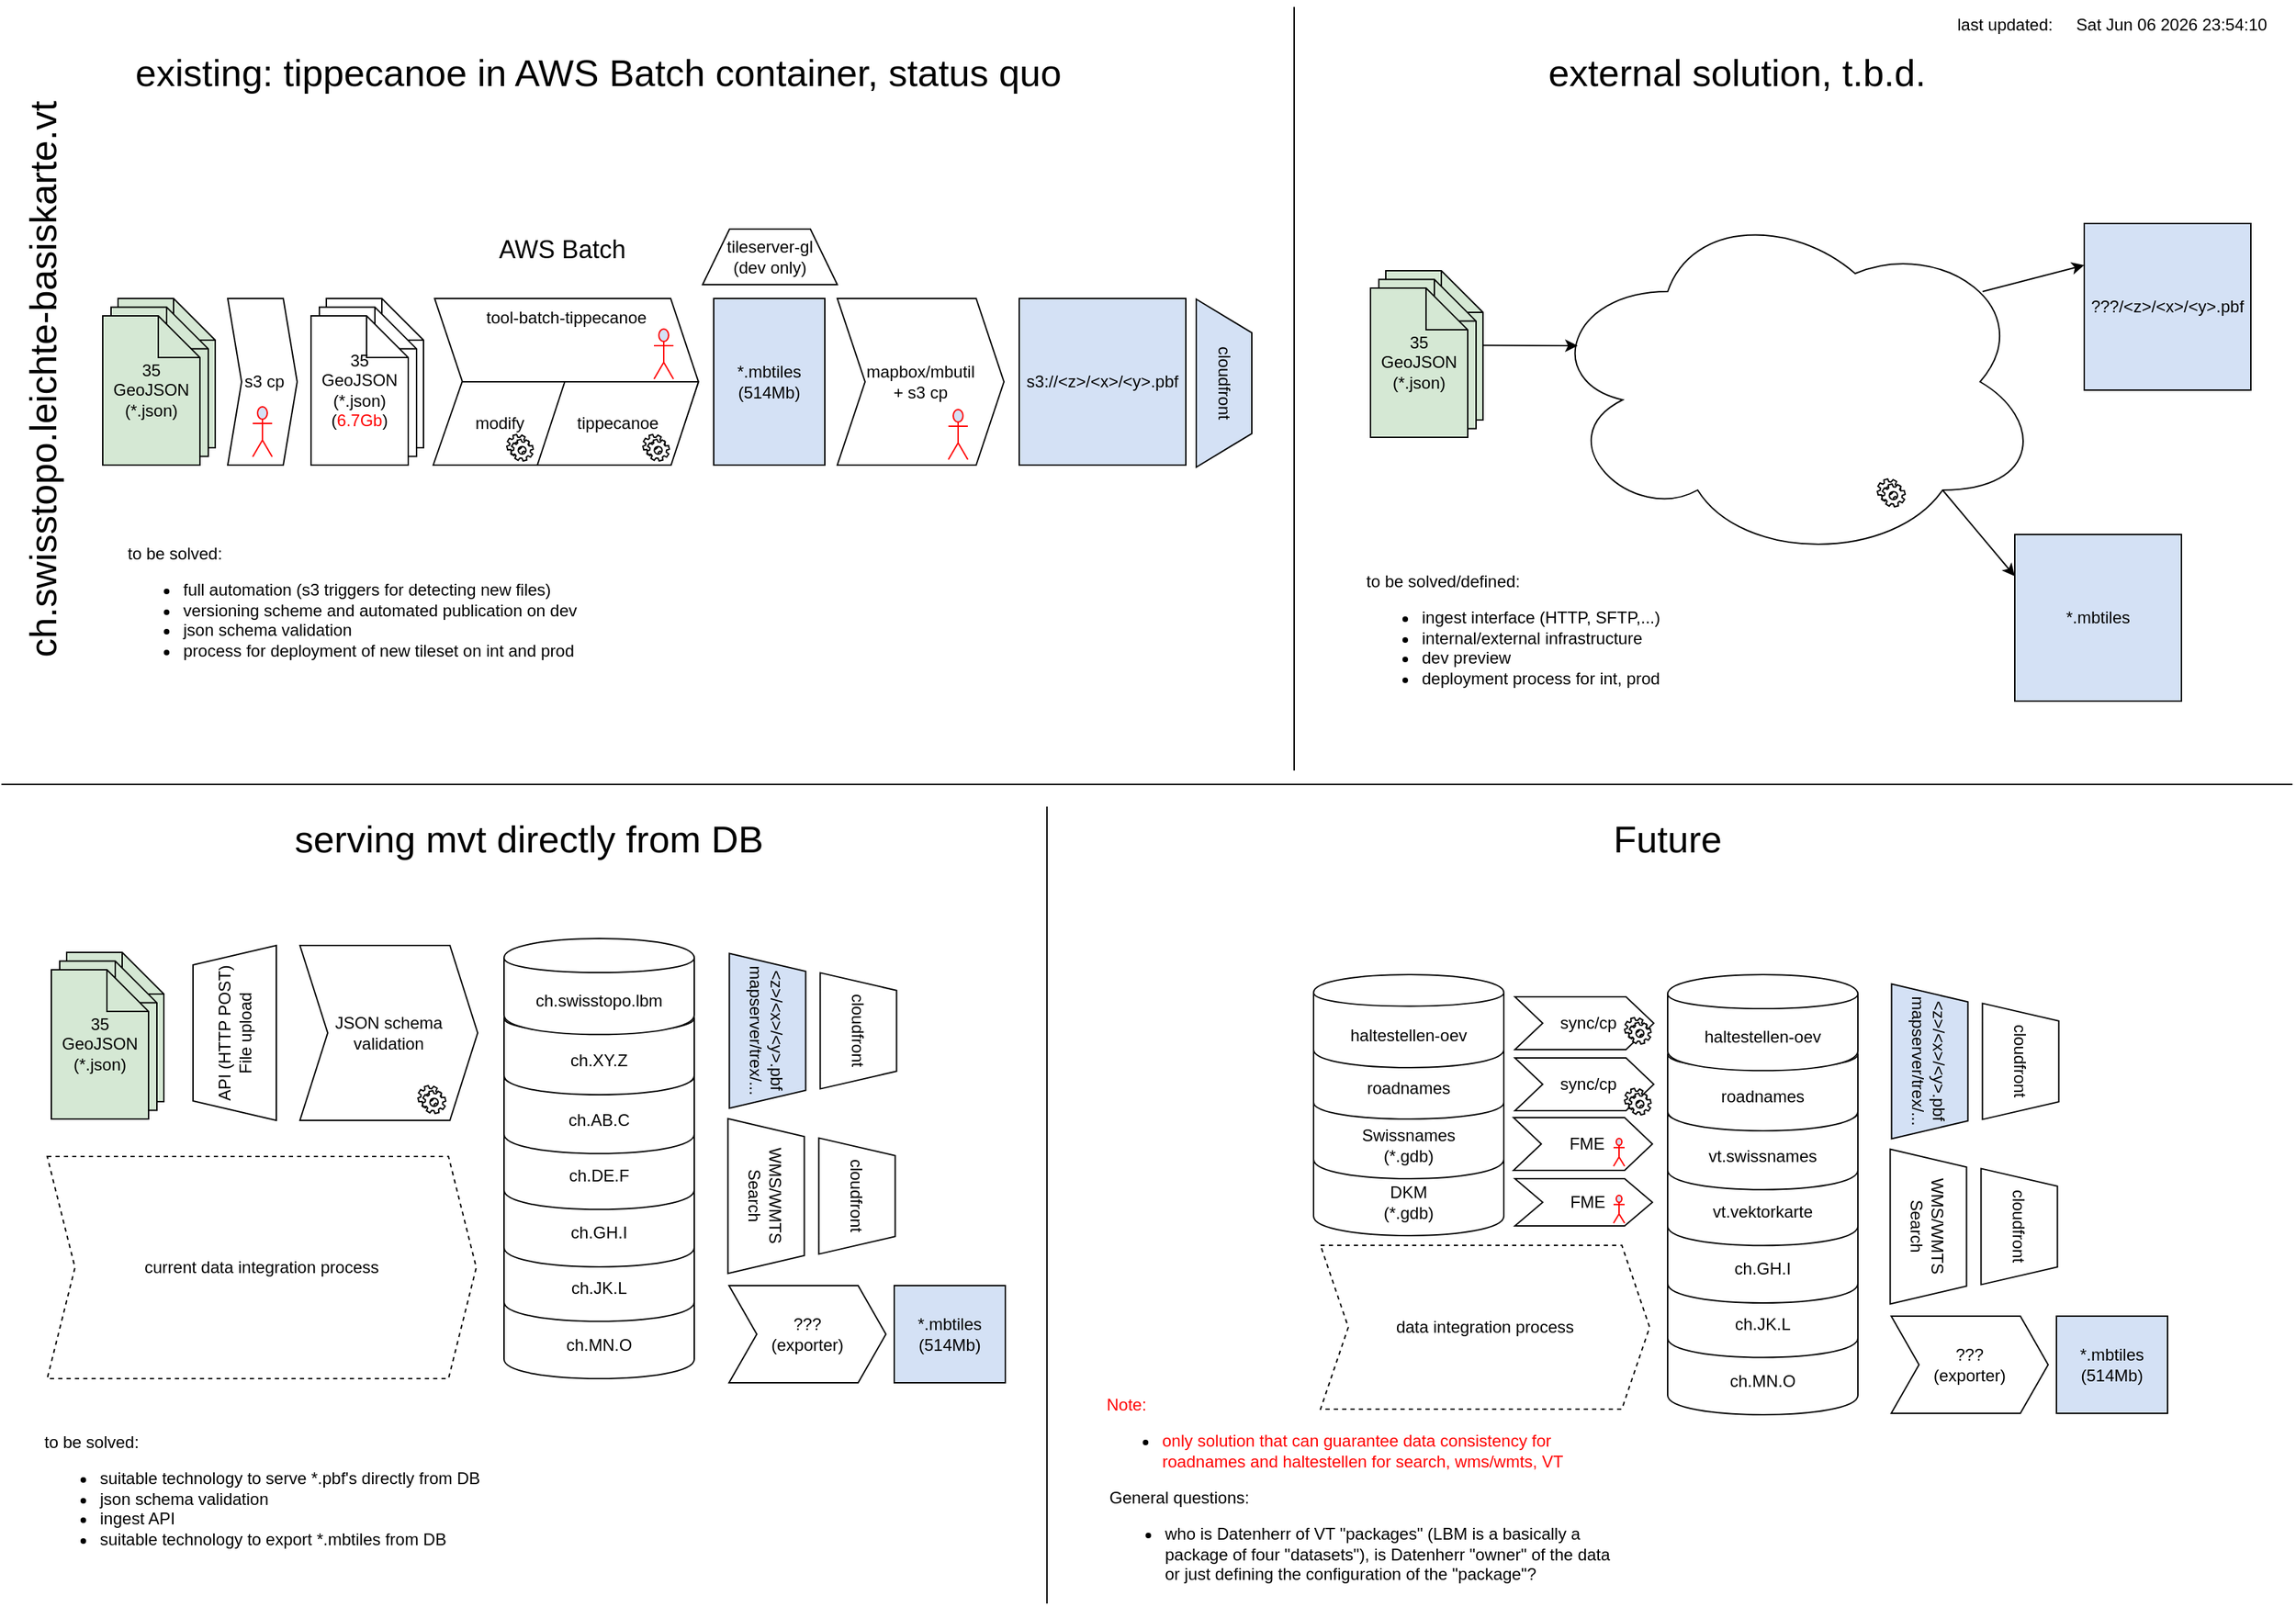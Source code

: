 <mxGraphModel dx="1605" dy="1039" grid="1" gridSize="10" guides="1" tooltips="1" connect="1" arrows="1" fold="1" page="1" pageScale="1" pageWidth="1654" pageHeight="1169" background="#ffffff"><root><mxCell id="0"/><mxCell id="1" parent="0"/><mxCell id="21" value="&lt;div&gt;mapbox/mbutil&lt;/div&gt;&lt;div align=&quot;center&quot;&gt;+ s3 cp&lt;br&gt;&lt;/div&gt;" style="shape=step;perimeter=stepPerimeter;whiteSpace=wrap;html=1;fixedSize=1;spacingRight=6;align=center;spacingLeft=6;" parent="1" vertex="1"><mxGeometry x="602" y="220" width="120" height="120" as="geometry"/></mxCell><mxCell id="2" value="" style="endArrow=none;html=1;" parent="1" edge="1"><mxGeometry width="50" height="50" relative="1" as="geometry"><mxPoint x="931" y="560" as="sourcePoint"/><mxPoint x="931" y="10" as="targetPoint"/></mxGeometry></mxCell><mxCell id="3" value="" style="endArrow=none;html=1;" parent="1" edge="1"><mxGeometry width="50" height="50" relative="1" as="geometry"><mxPoint y="570" as="sourcePoint"/><mxPoint x="1650" y="570" as="targetPoint"/></mxGeometry></mxCell><mxCell id="4" value="" style="group" parent="1" vertex="1" connectable="0"><mxGeometry x="73" y="220" width="81" height="120" as="geometry"/></mxCell><mxCell id="5" value="" style="shape=note;whiteSpace=wrap;html=1;strokeColor=#000000;strokeWidth=1;fillColor=#D5E8D4;fontSize=12;fontColor=#000000;align=center;" parent="4" vertex="1"><mxGeometry x="11" width="70" height="107.463" as="geometry"/></mxCell><mxCell id="6" value="" style="shape=note;whiteSpace=wrap;html=1;strokeColor=#000000;strokeWidth=1;fillColor=#D5E8D4;fontSize=12;fontColor=#000000;align=center;" parent="4" vertex="1"><mxGeometry x="6" y="6.269" width="70" height="107.463" as="geometry"/></mxCell><mxCell id="7" value="35&lt;div&gt;GeoJSON&lt;/div&gt;&lt;div&gt;(*.json)&lt;br&gt;&lt;/div&gt;" style="shape=note;whiteSpace=wrap;html=1;strokeColor=#000000;strokeWidth=1;fillColor=#D5E8D4;fontSize=12;fontColor=#000000;align=center;" parent="4" vertex="1"><mxGeometry y="12.537" width="70" height="107.463" as="geometry"/></mxCell><mxCell id="9" value="&lt;div&gt;*.mbtiles&lt;/div&gt;&lt;div&gt;(514Mb)&lt;br&gt;&lt;/div&gt;" style="rounded=0;whiteSpace=wrap;html=1;fillColor=#D4E1F5;" parent="1" vertex="1"><mxGeometry x="513" y="220" width="80" height="120" as="geometry"/></mxCell><mxCell id="10" value="&lt;div&gt;s3 cp&lt;/div&gt;" style="shape=step;perimeter=stepPerimeter;whiteSpace=wrap;html=1;fixedSize=1;spacingRight=6;align=center;size=10;spacingLeft=9;" parent="1" vertex="1"><mxGeometry x="163" y="220" width="50" height="120" as="geometry"/></mxCell><mxCell id="11" value="" style="group" parent="1" vertex="1" connectable="0"><mxGeometry x="223" y="220" width="81" height="120" as="geometry"/></mxCell><mxCell id="12" value="" style="shape=note;whiteSpace=wrap;html=1;strokeColor=#000000;strokeWidth=1;fillColor=#FFFFFF;fontSize=12;fontColor=#000000;align=center;" parent="11" vertex="1"><mxGeometry x="11" width="70" height="107.463" as="geometry"/></mxCell><mxCell id="13" value="" style="shape=note;whiteSpace=wrap;html=1;strokeColor=#000000;strokeWidth=1;fillColor=#FFFFFF;fontSize=12;fontColor=#000000;align=center;" parent="11" vertex="1"><mxGeometry x="6" y="6.269" width="70" height="107.463" as="geometry"/></mxCell><mxCell id="14" value="35&lt;div&gt;GeoJSON&lt;/div&gt;&lt;div&gt;(*.json)&lt;/div&gt;&lt;div&gt;(&lt;font color=&quot;#FF0000&quot;&gt;6.7Gb&lt;/font&gt;)&lt;br&gt;&lt;/div&gt;" style="shape=note;whiteSpace=wrap;html=1;strokeColor=#000000;strokeWidth=1;fillColor=#FFFFFF;fontSize=12;fontColor=#000000;align=center;" parent="11" vertex="1"><mxGeometry y="12.537" width="70" height="107.463" as="geometry"/></mxCell><mxCell id="17" value="" style="group" parent="1" vertex="1" connectable="0"><mxGeometry x="311" y="220" width="191" height="120" as="geometry"/></mxCell><mxCell id="8" value="tool-batch-tippecanoe" style="shape=step;perimeter=stepPerimeter;whiteSpace=wrap;html=1;fixedSize=1;verticalAlign=top;" parent="17" vertex="1"><mxGeometry x="1" width="190" height="120" as="geometry"/></mxCell><mxCell id="15" value="modify" style="shape=parallelogram;perimeter=parallelogramPerimeter;whiteSpace=wrap;html=1;size=0.217;" parent="17" vertex="1"><mxGeometry y="60" width="96" height="60" as="geometry"/></mxCell><mxCell id="16" value="tippecanoe" style="shape=parallelogram;perimeter=parallelogramPerimeter;whiteSpace=wrap;html=1;size=0.17;" parent="17" vertex="1"><mxGeometry x="75" y="60" width="116" height="60" as="geometry"/></mxCell><mxCell id="19" value="" style="shape=umlActor;verticalLabelPosition=bottom;labelBackgroundColor=#ffffff;verticalAlign=top;html=1;strokeColor=#FF0000;strokeWidth=1;fillColor=#D4E1F5;fontSize=27;fontColor=#000000;align=center;" parent="17" vertex="1"><mxGeometry x="159" y="22" width="14" height="36" as="geometry"/></mxCell><mxCell id="123" value="" style="shape=mxgraph.bpmn.service_task;html=1;" parent="17" vertex="1"><mxGeometry x="53" y="98" width="19" height="19" as="geometry"/></mxCell><mxCell id="125" value="" style="shape=mxgraph.bpmn.service_task;html=1;" parent="17" vertex="1"><mxGeometry x="151" y="98" width="19" height="19" as="geometry"/></mxCell><mxCell id="18" value="AWS Batch" style="text;html=1;strokeColor=none;fillColor=none;align=center;verticalAlign=middle;whiteSpace=wrap;rounded=0;fontSize=18;" parent="1" vertex="1"><mxGeometry x="324" y="170" width="160" height="30" as="geometry"/></mxCell><mxCell id="20" value="" style="shape=umlActor;verticalLabelPosition=bottom;labelBackgroundColor=#ffffff;verticalAlign=top;html=1;strokeColor=#FF0000;strokeWidth=1;fillColor=#D4E1F5;fontSize=27;fontColor=#000000;align=center;" parent="1" vertex="1"><mxGeometry x="682" y="300" width="14" height="36" as="geometry"/></mxCell><mxCell id="22" value="s3://&amp;lt;z&amp;gt;/&amp;lt;x&amp;gt;/&amp;lt;y&amp;gt;.pbf" style="rounded=0;whiteSpace=wrap;html=1;fillColor=#D4E1F5;" parent="1" vertex="1"><mxGeometry x="733" y="220" width="120" height="120" as="geometry"/></mxCell><mxCell id="23" value="" style="shape=umlActor;verticalLabelPosition=bottom;labelBackgroundColor=#ffffff;verticalAlign=top;html=1;strokeColor=#FF0000;strokeWidth=1;fillColor=#D4E1F5;fontSize=27;fontColor=#000000;align=center;" parent="1" vertex="1"><mxGeometry x="181" y="298" width="14" height="36" as="geometry"/></mxCell><mxCell id="24" value="&lt;div&gt;tileserver-gl&lt;/div&gt;(dev only)" style="shape=trapezoid;perimeter=trapezoidPerimeter;whiteSpace=wrap;html=1;align=center;" parent="1" vertex="1"><mxGeometry x="505" y="170" width="97" height="40" as="geometry"/></mxCell><mxCell id="25" value="cloudfront" style="shape=trapezoid;perimeter=trapezoidPerimeter;whiteSpace=wrap;html=1;align=center;rotation=90;fillColor=#D4E1F5;" parent="1" vertex="1"><mxGeometry x="820" y="261" width="121" height="40" as="geometry"/></mxCell><mxCell id="26" value="existing: tippecanoe in AWS Batch container, status quo" style="text;html=1;strokeColor=none;fillColor=none;align=center;verticalAlign=middle;whiteSpace=wrap;rounded=0;fontSize=27;fontColor=#000000;" parent="1" vertex="1"><mxGeometry x="10" y="33" width="840" height="50" as="geometry"/></mxCell><mxCell id="27" value="&lt;div&gt;to be solved:&lt;/div&gt;&lt;div&gt;&lt;ul&gt;&lt;li&gt;full automation (s3 triggers for detecting new files)&lt;/li&gt;&lt;li&gt;versioning scheme and automated publication on dev&lt;/li&gt;&lt;li&gt;json schema validation&lt;/li&gt;&lt;li&gt;process for deployment of new tileset on int and prod&lt;br&gt;&lt;/li&gt;&lt;/ul&gt;&lt;/div&gt;" style="text;html=1;strokeColor=none;fillColor=none;align=left;verticalAlign=top;whiteSpace=wrap;rounded=0;" parent="1" vertex="1"><mxGeometry x="89" y="390" width="371" height="120" as="geometry"/></mxCell><mxCell id="28" value="external solution, t.b.d." style="text;html=1;strokeColor=none;fillColor=none;align=center;verticalAlign=middle;whiteSpace=wrap;rounded=0;fontSize=27;fontColor=#000000;" parent="1" vertex="1"><mxGeometry x="870" y="33" width="760" height="50" as="geometry"/></mxCell><mxCell id="29" value="" style="group" parent="1" vertex="1" connectable="0"><mxGeometry x="986" y="200" width="81" height="120" as="geometry"/></mxCell><mxCell id="30" value="" style="shape=note;whiteSpace=wrap;html=1;strokeColor=#000000;strokeWidth=1;fillColor=#D5E8D4;fontSize=12;fontColor=#000000;align=center;" parent="29" vertex="1"><mxGeometry x="11" width="70" height="107.463" as="geometry"/></mxCell><mxCell id="31" value="" style="shape=note;whiteSpace=wrap;html=1;strokeColor=#000000;strokeWidth=1;fillColor=#D5E8D4;fontSize=12;fontColor=#000000;align=center;" parent="29" vertex="1"><mxGeometry x="6" y="6.269" width="70" height="107.463" as="geometry"/></mxCell><mxCell id="32" value="35&lt;div&gt;GeoJSON&lt;/div&gt;&lt;div&gt;(*.json)&lt;br&gt;&lt;/div&gt;" style="shape=note;whiteSpace=wrap;html=1;strokeColor=#000000;strokeWidth=1;fillColor=#D5E8D4;fontSize=12;fontColor=#000000;align=center;" parent="29" vertex="1"><mxGeometry y="12.537" width="70" height="107.463" as="geometry"/></mxCell><mxCell id="38" style="rounded=0;html=1;exitX=0.88;exitY=0.25;exitPerimeter=0;entryX=0;entryY=0.25;jettySize=auto;orthogonalLoop=1;" parent="1" source="33" target="34" edge="1"><mxGeometry relative="1" as="geometry"/></mxCell><mxCell id="40" style="edgeStyle=none;rounded=0;html=1;exitX=0.8;exitY=0.8;exitPerimeter=0;entryX=0;entryY=0.25;jettySize=auto;orthogonalLoop=1;" parent="1" source="33" target="35" edge="1"><mxGeometry relative="1" as="geometry"/></mxCell><mxCell id="33" value="" style="ellipse;shape=cloud;whiteSpace=wrap;html=1;align=left;" parent="1" vertex="1"><mxGeometry x="1110" y="150" width="360" height="260" as="geometry"/></mxCell><mxCell id="34" value="???/&amp;lt;z&amp;gt;/&amp;lt;x&amp;gt;/&amp;lt;y&amp;gt;.pbf" style="rounded=0;whiteSpace=wrap;html=1;fillColor=#D4E1F5;" parent="1" vertex="1"><mxGeometry x="1500" y="166" width="120" height="120" as="geometry"/></mxCell><mxCell id="35" value="*.mbtiles" style="rounded=0;whiteSpace=wrap;html=1;fillColor=#D4E1F5;" parent="1" vertex="1"><mxGeometry x="1450" y="390" width="120" height="120" as="geometry"/></mxCell><mxCell id="39" style="edgeStyle=none;rounded=0;html=1;exitX=1;exitY=0.5;entryX=0.07;entryY=0.4;entryPerimeter=0;jettySize=auto;orthogonalLoop=1;" parent="1" source="30" target="33" edge="1"><mxGeometry relative="1" as="geometry"/></mxCell><mxCell id="41" value="&lt;div&gt;to be solved/defined:&lt;/div&gt;&lt;div&gt;&lt;ul&gt;&lt;li&gt;ingest interface (HTTP, SFTP,...)&lt;br&gt;&lt;/li&gt;&lt;li&gt;internal/external infrastructure&lt;/li&gt;&lt;li&gt;dev preview&lt;/li&gt;&lt;li&gt;deployment process for int, prod&lt;br&gt;&lt;/li&gt;&lt;br&gt;&lt;/ul&gt;&lt;/div&gt;" style="text;html=1;strokeColor=none;fillColor=none;align=left;verticalAlign=top;whiteSpace=wrap;rounded=0;" parent="1" vertex="1"><mxGeometry x="981" y="410" width="299" height="120" as="geometry"/></mxCell><mxCell id="42" value="serving mvt directly from DB" style="text;html=1;strokeColor=none;fillColor=none;align=center;verticalAlign=middle;whiteSpace=wrap;rounded=0;fontSize=27;fontColor=#000000;" parent="1" vertex="1"><mxGeometry x="20" y="585" width="720" height="50" as="geometry"/></mxCell><mxCell id="43" value="" style="group" parent="1" vertex="1" connectable="0"><mxGeometry x="36" y="691" width="81" height="120" as="geometry"/></mxCell><mxCell id="44" value="" style="shape=note;whiteSpace=wrap;html=1;strokeColor=#000000;strokeWidth=1;fillColor=#D5E8D4;fontSize=12;fontColor=#000000;align=center;" parent="43" vertex="1"><mxGeometry x="11" width="70" height="107.463" as="geometry"/></mxCell><mxCell id="45" value="" style="shape=note;whiteSpace=wrap;html=1;strokeColor=#000000;strokeWidth=1;fillColor=#D5E8D4;fontSize=12;fontColor=#000000;align=center;" parent="43" vertex="1"><mxGeometry x="6" y="6.269" width="70" height="107.463" as="geometry"/></mxCell><mxCell id="46" value="35&lt;div&gt;GeoJSON&lt;/div&gt;&lt;div&gt;(*.json)&lt;br&gt;&lt;/div&gt;" style="shape=note;whiteSpace=wrap;html=1;strokeColor=#000000;strokeWidth=1;fillColor=#D5E8D4;fontSize=12;fontColor=#000000;align=center;" parent="43" vertex="1"><mxGeometry y="12.537" width="70" height="107.463" as="geometry"/></mxCell><mxCell id="50" value="&lt;div&gt;API (HTTP POST)&lt;br&gt;&lt;/div&gt;&lt;div&gt;File upload&lt;br&gt;&lt;/div&gt;" style="shape=trapezoid;perimeter=trapezoidPerimeter;whiteSpace=wrap;html=1;align=center;rotation=-90;size=0.111;" parent="1" vertex="1"><mxGeometry x="105" y="719" width="126" height="60" as="geometry"/></mxCell><mxCell id="52" value="&lt;div&gt;JSON schema&lt;/div&gt;&lt;div&gt;validation&lt;br&gt;&lt;/div&gt;" style="shape=step;perimeter=stepPerimeter;whiteSpace=wrap;html=1;fixedSize=1;spacingRight=6;align=center;spacingLeft=6;" parent="1" vertex="1"><mxGeometry x="215" y="686" width="128" height="126" as="geometry"/></mxCell><mxCell id="56" value="" style="group" parent="1" vertex="1" connectable="0"><mxGeometry x="496" y="720" width="163" height="55" as="geometry"/></mxCell><mxCell id="53" value="&lt;div&gt;&amp;lt;z&amp;gt;/&amp;lt;x&amp;gt;/&amp;lt;y&amp;gt;.pbf&lt;/div&gt;&lt;div&gt;mapserver/trex/...&lt;br&gt;&lt;/div&gt;" style="shape=trapezoid;perimeter=trapezoidPerimeter;whiteSpace=wrap;html=1;align=center;rotation=90;fillColor=#D4E1F5;size=0.116;" parent="56" vertex="1"><mxGeometry width="111.482" height="55" as="geometry"/></mxCell><mxCell id="55" value="cloudfront" style="shape=trapezoid;perimeter=trapezoidPerimeter;whiteSpace=wrap;html=1;align=center;rotation=90;fillColor=#FFFFFF;size=0.152;" parent="56" vertex="1"><mxGeometry x="79.389" width="83.611" height="55" as="geometry"/></mxCell><mxCell id="57" value="&lt;div&gt;*.mbtiles&lt;/div&gt;&lt;div&gt;(514Mb)&lt;br&gt;&lt;/div&gt;" style="rounded=0;whiteSpace=wrap;html=1;fillColor=#D4E1F5;" parent="1" vertex="1"><mxGeometry x="643" y="931" width="80" height="70" as="geometry"/></mxCell><mxCell id="58" value="&lt;div&gt;???&lt;/div&gt;&lt;div&gt;(exporter)&lt;br&gt;&lt;/div&gt;" style="shape=step;perimeter=stepPerimeter;whiteSpace=wrap;html=1;fixedSize=1;fillColor=#FFFFFF;" parent="1" vertex="1"><mxGeometry x="524" y="931" width="113" height="70" as="geometry"/></mxCell><mxCell id="66" value="" style="group" parent="1" vertex="1" connectable="0"><mxGeometry x="362" y="681" width="137" height="317" as="geometry"/></mxCell><mxCell id="59" value="ch.MN.O" style="shape=cylinder;whiteSpace=wrap;html=1;boundedLbl=1;" parent="66" vertex="1"><mxGeometry y="247.818" width="137" height="69.182" as="geometry"/></mxCell><mxCell id="60" value="ch.JK.L" style="shape=cylinder;whiteSpace=wrap;html=1;boundedLbl=1;" parent="66" vertex="1"><mxGeometry y="206.515" width="137" height="69.182" as="geometry"/></mxCell><mxCell id="61" value="ch.GH.I" style="shape=cylinder;whiteSpace=wrap;html=1;boundedLbl=1;" parent="66" vertex="1"><mxGeometry y="167.277" width="137" height="69.182" as="geometry"/></mxCell><mxCell id="62" value="ch.DE.F" style="shape=cylinder;whiteSpace=wrap;html=1;boundedLbl=1;" parent="66" vertex="1"><mxGeometry y="125.974" width="137" height="69.182" as="geometry"/></mxCell><mxCell id="63" value="ch.AB.C" style="shape=cylinder;whiteSpace=wrap;html=1;boundedLbl=1;" parent="66" vertex="1"><mxGeometry y="85.704" width="137" height="69.182" as="geometry"/></mxCell><mxCell id="64" value="ch.XY.Z" style="shape=cylinder;whiteSpace=wrap;html=1;boundedLbl=1;" parent="66" vertex="1"><mxGeometry y="43.368" width="137" height="69.182" as="geometry"/></mxCell><mxCell id="65" value="ch.swisstopo.lbm" style="shape=cylinder;whiteSpace=wrap;html=1;boundedLbl=1;" parent="66" vertex="1"><mxGeometry width="137" height="69.182" as="geometry"/></mxCell><mxCell id="67" value="" style="group" parent="1" vertex="1" connectable="0"><mxGeometry x="495" y="839" width="163" height="55" as="geometry"/></mxCell><mxCell id="68" value="&lt;div&gt;WMS/WMTS&lt;/div&gt;Search" style="shape=trapezoid;perimeter=trapezoidPerimeter;whiteSpace=wrap;html=1;align=center;rotation=90;fillColor=none;size=0.116;" parent="67" vertex="1"><mxGeometry width="111.482" height="55" as="geometry"/></mxCell><mxCell id="69" value="cloudfront" style="shape=trapezoid;perimeter=trapezoidPerimeter;whiteSpace=wrap;html=1;align=center;rotation=90;fillColor=#FFFFFF;size=0.152;" parent="67" vertex="1"><mxGeometry x="79.389" width="83.611" height="55" as="geometry"/></mxCell><mxCell id="70" value="current data integration process" style="shape=step;perimeter=stepPerimeter;whiteSpace=wrap;html=1;fixedSize=1;fillColor=none;dashed=1;" parent="1" vertex="1"><mxGeometry x="33" y="838" width="309" height="160" as="geometry"/></mxCell><mxCell id="71" value="" style="endArrow=none;html=1;" parent="1" edge="1"><mxGeometry width="50" height="50" relative="1" as="geometry"><mxPoint x="753" y="1160" as="sourcePoint"/><mxPoint x="753" y="586" as="targetPoint"/></mxGeometry></mxCell><mxCell id="72" value="&lt;div&gt;to be solved:&lt;/div&gt;&lt;div&gt;&lt;ul&gt;&lt;li&gt;suitable technology to serve *.pbf's directly from DB&lt;/li&gt;&lt;li&gt;json schema validation&lt;/li&gt;&lt;li&gt;ingest API&lt;/li&gt;&lt;li&gt;suitable technology to export *.mbtiles from DB&lt;br&gt;&lt;/li&gt;&lt;/ul&gt;&lt;/div&gt;" style="text;html=1;strokeColor=none;fillColor=none;align=left;verticalAlign=top;whiteSpace=wrap;rounded=0;" parent="1" vertex="1"><mxGeometry x="29" y="1030" width="371" height="120" as="geometry"/></mxCell><mxCell id="73" value="Future" style="text;html=1;strokeColor=none;fillColor=none;align=center;verticalAlign=middle;whiteSpace=wrap;rounded=0;fontSize=27;fontColor=#000000;" parent="1" vertex="1"><mxGeometry x="840" y="585" width="720" height="50" as="geometry"/></mxCell><mxCell id="76" value="&lt;div&gt;FME&lt;/div&gt;" style="shape=step;perimeter=stepPerimeter;whiteSpace=wrap;html=1;fixedSize=1;spacingLeft=6;" parent="1" vertex="1"><mxGeometry x="1089" y="810" width="100" height="38" as="geometry"/></mxCell><mxCell id="79" value="&lt;div&gt;FME&lt;/div&gt;" style="shape=step;perimeter=stepPerimeter;whiteSpace=wrap;html=1;fixedSize=1;spacingLeft=6;" parent="1" vertex="1"><mxGeometry x="1090" y="854" width="99" height="34" as="geometry"/></mxCell><mxCell id="99" value="" style="shape=umlActor;verticalLabelPosition=bottom;labelBackgroundColor=#ffffff;verticalAlign=top;html=1;strokeColor=#FF0000;strokeWidth=1;fillColor=#D4E1F5;fontSize=27;fontColor=#000000;align=center;" parent="1" vertex="1"><mxGeometry x="1161" y="825" width="8" height="20" as="geometry"/></mxCell><mxCell id="100" value="" style="group" parent="1" vertex="1" connectable="0"><mxGeometry x="1200" y="707" width="137" height="317" as="geometry"/></mxCell><mxCell id="101" value="ch.MN.O" style="shape=cylinder;whiteSpace=wrap;html=1;boundedLbl=1;" parent="100" vertex="1"><mxGeometry y="247.818" width="137" height="69.182" as="geometry"/></mxCell><mxCell id="102" value="ch.JK.L" style="shape=cylinder;whiteSpace=wrap;html=1;boundedLbl=1;" parent="100" vertex="1"><mxGeometry y="206.515" width="137" height="69.182" as="geometry"/></mxCell><mxCell id="103" value="ch.GH.I" style="shape=cylinder;whiteSpace=wrap;html=1;boundedLbl=1;" parent="100" vertex="1"><mxGeometry y="167.277" width="137" height="69.182" as="geometry"/></mxCell><mxCell id="104" value="vt.vektorkarte" style="shape=cylinder;whiteSpace=wrap;html=1;boundedLbl=1;" parent="100" vertex="1"><mxGeometry y="125.974" width="137" height="69.182" as="geometry"/></mxCell><mxCell id="105" value="vt.swissnames" style="shape=cylinder;whiteSpace=wrap;html=1;boundedLbl=1;" parent="100" vertex="1"><mxGeometry y="85.704" width="137" height="69.182" as="geometry"/></mxCell><mxCell id="106" value="roadnames" style="shape=cylinder;whiteSpace=wrap;html=1;boundedLbl=1;" parent="100" vertex="1"><mxGeometry y="43.368" width="137" height="69.182" as="geometry"/></mxCell><mxCell id="107" value="haltestellen-oev" style="shape=cylinder;whiteSpace=wrap;html=1;boundedLbl=1;" parent="100" vertex="1"><mxGeometry width="137" height="69.182" as="geometry"/></mxCell><mxCell id="110" value="&lt;div&gt;&amp;lt;z&amp;gt;/&amp;lt;x&amp;gt;/&amp;lt;y&amp;gt;.pbf&lt;/div&gt;&lt;div&gt;mapserver/trex/...&lt;br&gt;&lt;/div&gt;" style="shape=trapezoid;perimeter=trapezoidPerimeter;whiteSpace=wrap;html=1;align=center;rotation=90;fillColor=#D4E1F5;size=0.116;" parent="1" vertex="1"><mxGeometry x="1333" y="742" width="111.482" height="55" as="geometry"/></mxCell><mxCell id="111" value="cloudfront" style="shape=trapezoid;perimeter=trapezoidPerimeter;whiteSpace=wrap;html=1;align=center;rotation=90;fillColor=#FFFFFF;size=0.152;" parent="1" vertex="1"><mxGeometry x="1412.389" y="742" width="83.611" height="55" as="geometry"/></mxCell><mxCell id="112" value="&lt;div&gt;*.mbtiles&lt;/div&gt;&lt;div&gt;(514Mb)&lt;br&gt;&lt;/div&gt;" style="rounded=0;whiteSpace=wrap;html=1;fillColor=#D4E1F5;" parent="1" vertex="1"><mxGeometry x="1480" y="953" width="80" height="70" as="geometry"/></mxCell><mxCell id="113" value="&lt;div&gt;???&lt;/div&gt;&lt;div&gt;(exporter)&lt;br&gt;&lt;/div&gt;" style="shape=step;perimeter=stepPerimeter;whiteSpace=wrap;html=1;fixedSize=1;fillColor=#FFFFFF;" parent="1" vertex="1"><mxGeometry x="1361" y="953" width="113" height="70" as="geometry"/></mxCell><mxCell id="114" value="&lt;div&gt;WMS/WMTS&lt;/div&gt;Search" style="shape=trapezoid;perimeter=trapezoidPerimeter;whiteSpace=wrap;html=1;align=center;rotation=90;fillColor=none;size=0.116;" parent="1" vertex="1"><mxGeometry x="1332" y="861" width="111.482" height="55" as="geometry"/></mxCell><mxCell id="115" value="cloudfront" style="shape=trapezoid;perimeter=trapezoidPerimeter;whiteSpace=wrap;html=1;align=center;rotation=90;fillColor=#FFFFFF;size=0.152;" parent="1" vertex="1"><mxGeometry x="1411.389" y="861" width="83.611" height="55" as="geometry"/></mxCell><mxCell id="116" value="" style="group" parent="1" vertex="1" connectable="0"><mxGeometry x="945" y="707" width="137" height="188" as="geometry"/></mxCell><mxCell id="77" value="&lt;div&gt;DKM&lt;/div&gt;&lt;div&gt;(*.gdb)&lt;/div&gt;" style="shape=cylinder;whiteSpace=wrap;html=1;boundedLbl=1;" parent="116" vertex="1"><mxGeometry y="118" width="137" height="70" as="geometry"/></mxCell><mxCell id="74" value="&lt;div&gt;Swissnames&lt;/div&gt;(*.gdb)" style="shape=cylinder;whiteSpace=wrap;html=1;boundedLbl=1;" parent="116" vertex="1"><mxGeometry y="77" width="137" height="70" as="geometry"/></mxCell><mxCell id="80" value="roadnames" style="shape=cylinder;whiteSpace=wrap;html=1;boundedLbl=1;" parent="116" vertex="1"><mxGeometry y="42" width="137" height="62" as="geometry"/></mxCell><mxCell id="84" value="&lt;div&gt;haltestellen-oev&lt;/div&gt;" style="shape=cylinder;whiteSpace=wrap;html=1;boundedLbl=1;" parent="116" vertex="1"><mxGeometry width="137" height="67" as="geometry"/></mxCell><mxCell id="117" value="sync/cp" style="shape=step;perimeter=stepPerimeter;whiteSpace=wrap;html=1;fixedSize=1;spacingLeft=6;" parent="1" vertex="1"><mxGeometry x="1090" y="723" width="100" height="38" as="geometry"/></mxCell><mxCell id="118" value="sync/cp" style="shape=step;perimeter=stepPerimeter;whiteSpace=wrap;html=1;fixedSize=1;spacingLeft=6;" parent="1" vertex="1"><mxGeometry x="1090" y="767" width="100" height="38" as="geometry"/></mxCell><mxCell id="119" value="" style="shape=mxgraph.bpmn.service_task;html=1;" parent="1" vertex="1"><mxGeometry x="300" y="787" width="20" height="20" as="geometry"/></mxCell><mxCell id="120" value="" style="shape=mxgraph.bpmn.service_task;html=1;" parent="1" vertex="1"><mxGeometry x="1351" y="350" width="20" height="20" as="geometry"/></mxCell><mxCell id="121" value="" style="shape=mxgraph.bpmn.service_task;html=1;" parent="1" vertex="1"><mxGeometry x="1169" y="738" width="19" height="19" as="geometry"/></mxCell><mxCell id="122" value="" style="shape=mxgraph.bpmn.service_task;html=1;" parent="1" vertex="1"><mxGeometry x="1169" y="789" width="19" height="19" as="geometry"/></mxCell><mxCell id="126" value="" style="shape=umlActor;verticalLabelPosition=bottom;labelBackgroundColor=#ffffff;verticalAlign=top;html=1;strokeColor=#FF0000;strokeWidth=1;fillColor=#D4E1F5;fontSize=27;fontColor=#000000;align=center;" parent="1" vertex="1"><mxGeometry x="1161" y="866" width="8" height="20" as="geometry"/></mxCell><mxCell id="127" value="data integration process" style="shape=step;perimeter=stepPerimeter;whiteSpace=wrap;html=1;fixedSize=1;fillColor=none;dashed=1;" parent="1" vertex="1"><mxGeometry x="950" y="902" width="237" height="118" as="geometry"/></mxCell><mxCell id="128" value="&lt;font color=&quot;#FF0000&quot;&gt;Note:&lt;/font&gt;&lt;div&gt;&lt;ul&gt;&lt;li&gt;&lt;font color=&quot;#FF0000&quot;&gt;only solution that can guarantee data consistency for roadnames and haltestellen for search, wms/wmts, VT&lt;/font&gt;&lt;br&gt;&lt;/li&gt;&lt;/ul&gt;&lt;/div&gt;" style="text;html=1;strokeColor=none;fillColor=none;align=left;verticalAlign=top;whiteSpace=wrap;rounded=0;" parent="1" vertex="1"><mxGeometry x="794" y="1003" width="371" height="70" as="geometry"/></mxCell><mxCell id="129" value="General questions:&lt;div&gt;&lt;ul&gt;&lt;li&gt;who is Datenherr of VT &quot;packages&quot; (LBM is a basically a package of four &quot;datasets&quot;), is Datenherr &quot;owner&quot; of the data or just defining the configuration of the &quot;package&quot;?&lt;br&gt;&lt;/li&gt;&lt;/ul&gt;&lt;/div&gt;" style="text;html=1;strokeColor=none;fillColor=none;align=left;verticalAlign=top;whiteSpace=wrap;rounded=0;" parent="1" vertex="1"><mxGeometry x="796" y="1070" width="371" height="90" as="geometry"/></mxCell><mxCell id="130" value="&lt;div&gt;ch.swisstopo.leichte-basiskarte.vt&lt;/div&gt;" style="text;html=1;strokeColor=none;fillColor=none;align=center;verticalAlign=middle;whiteSpace=wrap;rounded=0;rotation=-90;fontSize=27;" parent="1" vertex="1"><mxGeometry x="-242" y="258" width="545" height="40" as="geometry"/></mxCell><UserObject label="%date{ddd mmm dd yyyy HH:MM:ss}%" placeholders="1" id="132"><mxCell style="text;html=1;strokeColor=none;fillColor=none;align=center;verticalAlign=middle;whiteSpace=wrap;overflow=hidden;glass=0;labelBackgroundColor=none;" vertex="1" parent="1"><mxGeometry x="1483" y="13" width="160" height="20" as="geometry"/></mxCell></UserObject><mxCell id="133" value="last updated:" style="text;html=1;strokeColor=none;fillColor=none;align=center;verticalAlign=middle;whiteSpace=wrap;rounded=0;glass=0;labelBackgroundColor=none;" vertex="1" parent="1"><mxGeometry x="1398" y="13" width="90" height="20" as="geometry"/></mxCell></root></mxGraphModel>